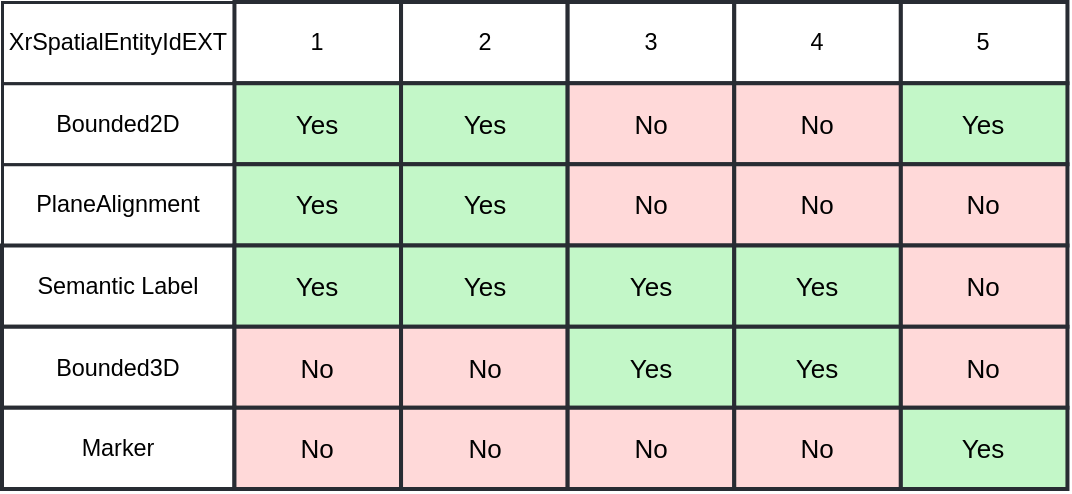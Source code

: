 <mxfile version="20.7.3" type="google"><diagram id="OqBmNoszrp6J5BrUm6HM" name="Page-1"><mxGraphModel dx="1242" dy="785" grid="1" gridSize="10" guides="1" tooltips="1" connect="1" arrows="1" fold="1" page="1" pageScale="1" pageWidth="850" pageHeight="1100" math="0" shadow="0"><root><mxCell id="0"/><mxCell id="1" parent="0"/><mxCell id="UQarhvoz3P1YufZlCV-g-1" value="" style="group;dropTarget=0;pointerEvents=0;html=1;" vertex="1" parent="1"><mxGeometry x="160" y="40" width="417" height="210" as="geometry"/></mxCell><mxCell id="UQarhvoz3P1YufZlCV-g-2" value="XrSpatialEntityIdEXT" style="shape=partialRectangle;html=1;whiteSpace=wrap;connectable=0;fillColor=#ffffff;strokeOpacity=100;verticalAlign=middle;spacing=3.8;strokeColor=#282c33;rounded=1;absoluteArcSize=1;arcSize=9;strokeWidth=1.5;fontSize=11.7;" vertex="1" parent="UQarhvoz3P1YufZlCV-g-1"><mxGeometry width="116.227" height="40.584" as="geometry"/></mxCell><mxCell id="UQarhvoz3P1YufZlCV-g-3" value="1" style="shape=partialRectangle;html=1;whiteSpace=wrap;connectable=0;fillColor=#ffffff;strokeWidth=2;strokeOpacity=100;verticalAlign=middle;spacing=3.8;strokeColor=#282c33;rounded=1;absoluteArcSize=1;arcSize=9;fontSize=11.7;" vertex="1" parent="UQarhvoz3P1YufZlCV-g-1"><mxGeometry x="116.227" width="83.3" height="40.584" as="geometry"/></mxCell><mxCell id="UQarhvoz3P1YufZlCV-g-4" value="2" style="shape=partialRectangle;html=1;whiteSpace=wrap;connectable=0;fillColor=#ffffff;strokeWidth=2;strokeOpacity=100;verticalAlign=middle;spacing=3.8;strokeColor=#282c33;rounded=1;absoluteArcSize=1;arcSize=9;fontSize=11.7;" vertex="1" parent="UQarhvoz3P1YufZlCV-g-1"><mxGeometry x="199.527" width="83.3" height="40.584" as="geometry"/></mxCell><mxCell id="UQarhvoz3P1YufZlCV-g-5" value="3" style="shape=partialRectangle;html=1;whiteSpace=wrap;connectable=0;fillColor=#ffffff;strokeWidth=2;strokeOpacity=100;verticalAlign=middle;spacing=3.8;strokeColor=#282c33;rounded=1;absoluteArcSize=1;arcSize=9;fontSize=11.7;" vertex="1" parent="UQarhvoz3P1YufZlCV-g-1"><mxGeometry x="282.827" width="83.3" height="40.584" as="geometry"/></mxCell><mxCell id="UQarhvoz3P1YufZlCV-g-6" value="4" style="shape=partialRectangle;html=1;whiteSpace=wrap;connectable=0;fillColor=#ffffff;strokeWidth=2;strokeOpacity=100;verticalAlign=middle;spacing=3.8;strokeColor=#282c33;rounded=1;absoluteArcSize=1;arcSize=9;fontSize=11.7;" vertex="1" parent="UQarhvoz3P1YufZlCV-g-1"><mxGeometry x="366.127" width="83.3" height="40.584" as="geometry"/></mxCell><mxCell id="UQarhvoz3P1YufZlCV-g-7" value="5" style="shape=partialRectangle;html=1;whiteSpace=wrap;connectable=0;fillColor=#ffffff;strokeWidth=2;strokeOpacity=100;verticalAlign=middle;spacing=3.8;strokeColor=#282c33;rounded=1;absoluteArcSize=1;arcSize=9;fontSize=11.7;" vertex="1" parent="UQarhvoz3P1YufZlCV-g-1"><mxGeometry x="449.427" width="83.3" height="40.584" as="geometry"/></mxCell><mxCell id="UQarhvoz3P1YufZlCV-g-8" value="Bounded2D" style="shape=partialRectangle;html=1;whiteSpace=wrap;connectable=0;fillColor=#ffffff;strokeOpacity=100;verticalAlign=middle;spacing=3.8;strokeColor=#282c33;rounded=1;absoluteArcSize=1;arcSize=9;strokeWidth=1.5;fontSize=11.7;" vertex="1" parent="UQarhvoz3P1YufZlCV-g-1"><mxGeometry y="40.584" width="116.227" height="40.584" as="geometry"/></mxCell><mxCell id="UQarhvoz3P1YufZlCV-g-9" value="Yes" style="shape=partialRectangle;html=1;whiteSpace=wrap;connectable=0;fillColor=#c3f7c8;strokeWidth=2;strokeOpacity=100;fillOpacity=100;verticalAlign=middle;spacing=3.8;strokeColor=#282c33;rounded=1;absoluteArcSize=1;arcSize=9;fontSize=13;" vertex="1" parent="UQarhvoz3P1YufZlCV-g-1"><mxGeometry x="116.227" y="40.584" width="83.3" height="40.584" as="geometry"/></mxCell><mxCell id="UQarhvoz3P1YufZlCV-g-10" value="Yes" style="shape=partialRectangle;html=1;whiteSpace=wrap;connectable=0;fillColor=#c3f7c8;strokeWidth=2;strokeOpacity=100;fillOpacity=100;verticalAlign=middle;spacing=3.8;strokeColor=#282c33;rounded=1;absoluteArcSize=1;arcSize=9;fontSize=13;" vertex="1" parent="UQarhvoz3P1YufZlCV-g-1"><mxGeometry x="199.527" y="40.584" width="83.3" height="40.584" as="geometry"/></mxCell><mxCell id="UQarhvoz3P1YufZlCV-g-11" value="No" style="shape=partialRectangle;html=1;whiteSpace=wrap;connectable=0;fillColor=#ffd9d9;strokeWidth=2;strokeOpacity=100;fillOpacity=100;verticalAlign=middle;spacing=3.8;strokeColor=#282c33;rounded=1;absoluteArcSize=1;arcSize=9;fontSize=13;" vertex="1" parent="UQarhvoz3P1YufZlCV-g-1"><mxGeometry x="282.827" y="40.584" width="83.3" height="40.584" as="geometry"/></mxCell><mxCell id="UQarhvoz3P1YufZlCV-g-12" value="No" style="shape=partialRectangle;html=1;whiteSpace=wrap;connectable=0;fillColor=#ffd9d9;strokeWidth=2;strokeOpacity=100;fillOpacity=100;verticalAlign=middle;spacing=3.8;strokeColor=#282c33;rounded=1;absoluteArcSize=1;arcSize=9;fontSize=13;" vertex="1" parent="UQarhvoz3P1YufZlCV-g-1"><mxGeometry x="366.127" y="40.584" width="83.3" height="40.584" as="geometry"/></mxCell><mxCell id="UQarhvoz3P1YufZlCV-g-13" value="Yes" style="shape=partialRectangle;html=1;whiteSpace=wrap;connectable=0;fillColor=#c3f7c8;strokeWidth=2;strokeOpacity=100;fillOpacity=100;verticalAlign=middle;spacing=3.8;strokeColor=#282c33;rounded=1;absoluteArcSize=1;arcSize=9;fontSize=13;" vertex="1" parent="UQarhvoz3P1YufZlCV-g-1"><mxGeometry x="449.427" y="40.584" width="83.3" height="40.584" as="geometry"/></mxCell><mxCell id="UQarhvoz3P1YufZlCV-g-14" value="PlaneAlignment" style="shape=partialRectangle;html=1;whiteSpace=wrap;connectable=0;fillColor=#ffffff;strokeOpacity=100;verticalAlign=middle;spacing=3.8;strokeColor=#282c33;rounded=1;absoluteArcSize=1;arcSize=9;strokeWidth=1.5;fontSize=11.7;" vertex="1" parent="UQarhvoz3P1YufZlCV-g-1"><mxGeometry y="81.168" width="116.227" height="40.584" as="geometry"/></mxCell><mxCell id="UQarhvoz3P1YufZlCV-g-15" value="Yes" style="shape=partialRectangle;html=1;whiteSpace=wrap;connectable=0;fillColor=#c3f7c8;strokeWidth=2;strokeOpacity=100;fillOpacity=100;verticalAlign=middle;spacing=3.8;strokeColor=#282c33;rounded=1;absoluteArcSize=1;arcSize=9;fontSize=13;" vertex="1" parent="UQarhvoz3P1YufZlCV-g-1"><mxGeometry x="116.227" y="81.168" width="83.3" height="40.584" as="geometry"/></mxCell><mxCell id="UQarhvoz3P1YufZlCV-g-16" value="Yes" style="shape=partialRectangle;html=1;whiteSpace=wrap;connectable=0;fillColor=#c3f7c8;strokeWidth=2;strokeOpacity=100;fillOpacity=100;verticalAlign=middle;spacing=3.8;strokeColor=#282c33;rounded=1;absoluteArcSize=1;arcSize=9;fontSize=13;" vertex="1" parent="UQarhvoz3P1YufZlCV-g-1"><mxGeometry x="199.527" y="81.168" width="83.3" height="40.584" as="geometry"/></mxCell><mxCell id="UQarhvoz3P1YufZlCV-g-17" value="No" style="shape=partialRectangle;html=1;whiteSpace=wrap;connectable=0;fillColor=#ffd9d9;strokeWidth=2;strokeOpacity=100;fillOpacity=100;verticalAlign=middle;spacing=3.8;strokeColor=#282c33;rounded=1;absoluteArcSize=1;arcSize=9;fontSize=13;" vertex="1" parent="UQarhvoz3P1YufZlCV-g-1"><mxGeometry x="282.827" y="81.168" width="83.3" height="40.584" as="geometry"/></mxCell><mxCell id="UQarhvoz3P1YufZlCV-g-18" value="No" style="shape=partialRectangle;html=1;whiteSpace=wrap;connectable=0;fillColor=#ffd9d9;strokeWidth=2;strokeOpacity=100;fillOpacity=100;verticalAlign=middle;spacing=3.8;strokeColor=#282c33;rounded=1;absoluteArcSize=1;arcSize=9;fontSize=13;" vertex="1" parent="UQarhvoz3P1YufZlCV-g-1"><mxGeometry x="366.127" y="81.168" width="83.3" height="40.584" as="geometry"/></mxCell><mxCell id="UQarhvoz3P1YufZlCV-g-19" value="No" style="shape=partialRectangle;html=1;whiteSpace=wrap;connectable=0;fillColor=#ffd9d9;strokeWidth=2;strokeOpacity=100;fillOpacity=100;verticalAlign=middle;spacing=3.8;strokeColor=#282c33;rounded=1;absoluteArcSize=1;arcSize=9;fontSize=13;" vertex="1" parent="UQarhvoz3P1YufZlCV-g-1"><mxGeometry x="449.427" y="81.168" width="83.3" height="40.584" as="geometry"/></mxCell><mxCell id="UQarhvoz3P1YufZlCV-g-20" value="Semantic Label" style="shape=partialRectangle;html=1;whiteSpace=wrap;connectable=0;fillColor=#ffffff;strokeWidth=2;strokeOpacity=100;verticalAlign=middle;spacing=3.8;strokeColor=#282c33;rounded=1;absoluteArcSize=1;arcSize=9;fontSize=11.7;" vertex="1" parent="UQarhvoz3P1YufZlCV-g-1"><mxGeometry y="121.752" width="116.227" height="40.584" as="geometry"/></mxCell><mxCell id="UQarhvoz3P1YufZlCV-g-21" value="Yes" style="shape=partialRectangle;html=1;whiteSpace=wrap;connectable=0;fillColor=#c3f7c8;strokeWidth=2;strokeOpacity=100;fillOpacity=100;verticalAlign=middle;spacing=3.8;strokeColor=#282c33;rounded=1;absoluteArcSize=1;arcSize=9;fontSize=13;" vertex="1" parent="UQarhvoz3P1YufZlCV-g-1"><mxGeometry x="116.227" y="121.752" width="83.3" height="40.584" as="geometry"/></mxCell><mxCell id="UQarhvoz3P1YufZlCV-g-22" value="Yes" style="shape=partialRectangle;html=1;whiteSpace=wrap;connectable=0;fillColor=#c3f7c8;strokeWidth=2;strokeOpacity=100;fillOpacity=100;verticalAlign=middle;spacing=3.8;strokeColor=#282c33;rounded=1;absoluteArcSize=1;arcSize=9;fontSize=13;" vertex="1" parent="UQarhvoz3P1YufZlCV-g-1"><mxGeometry x="199.527" y="121.752" width="83.3" height="40.584" as="geometry"/></mxCell><mxCell id="UQarhvoz3P1YufZlCV-g-23" value="Yes" style="shape=partialRectangle;html=1;whiteSpace=wrap;connectable=0;fillColor=#c3f7c8;strokeWidth=2;strokeOpacity=100;fillOpacity=100;verticalAlign=middle;spacing=3.8;strokeColor=#282c33;rounded=1;absoluteArcSize=1;arcSize=9;fontSize=13;" vertex="1" parent="UQarhvoz3P1YufZlCV-g-1"><mxGeometry x="282.827" y="121.752" width="83.3" height="40.584" as="geometry"/></mxCell><mxCell id="UQarhvoz3P1YufZlCV-g-24" value="Yes" style="shape=partialRectangle;html=1;whiteSpace=wrap;connectable=0;fillColor=#c3f7c8;strokeWidth=2;strokeOpacity=100;fillOpacity=100;verticalAlign=middle;spacing=3.8;strokeColor=#282c33;rounded=1;absoluteArcSize=1;arcSize=9;fontSize=13;" vertex="1" parent="UQarhvoz3P1YufZlCV-g-1"><mxGeometry x="366.127" y="121.752" width="83.3" height="40.584" as="geometry"/></mxCell><mxCell id="UQarhvoz3P1YufZlCV-g-25" value="No" style="shape=partialRectangle;html=1;whiteSpace=wrap;connectable=0;fillColor=#ffd9d9;strokeWidth=2;strokeOpacity=100;fillOpacity=100;verticalAlign=middle;spacing=3.8;strokeColor=#282c33;rounded=1;absoluteArcSize=1;arcSize=9;fontSize=13;" vertex="1" parent="UQarhvoz3P1YufZlCV-g-1"><mxGeometry x="449.427" y="121.752" width="83.3" height="40.584" as="geometry"/></mxCell><mxCell id="UQarhvoz3P1YufZlCV-g-26" value=" Bounded3D" style="shape=partialRectangle;html=1;whiteSpace=wrap;connectable=0;fillColor=#ffffff;strokeWidth=2;strokeOpacity=100;verticalAlign=middle;spacing=3.8;strokeColor=#282c33;rounded=1;absoluteArcSize=1;arcSize=9;fontSize=11.7;" vertex="1" parent="UQarhvoz3P1YufZlCV-g-1"><mxGeometry y="162.335" width="116.227" height="40.584" as="geometry"/></mxCell><mxCell id="UQarhvoz3P1YufZlCV-g-27" value="No" style="shape=partialRectangle;html=1;whiteSpace=wrap;connectable=0;fillColor=#ffd9d9;strokeWidth=2;strokeOpacity=100;fillOpacity=100;verticalAlign=middle;spacing=3.8;strokeColor=#282c33;rounded=1;absoluteArcSize=1;arcSize=9;fontSize=13;" vertex="1" parent="UQarhvoz3P1YufZlCV-g-1"><mxGeometry x="116.227" y="162.335" width="83.3" height="40.584" as="geometry"/></mxCell><mxCell id="UQarhvoz3P1YufZlCV-g-28" value="No" style="shape=partialRectangle;html=1;whiteSpace=wrap;connectable=0;fillColor=#ffd9d9;strokeWidth=2;strokeOpacity=100;fillOpacity=100;verticalAlign=middle;spacing=3.8;strokeColor=#282c33;rounded=1;absoluteArcSize=1;arcSize=9;fontSize=13;" vertex="1" parent="UQarhvoz3P1YufZlCV-g-1"><mxGeometry x="199.527" y="162.335" width="83.3" height="40.584" as="geometry"/></mxCell><mxCell id="UQarhvoz3P1YufZlCV-g-29" value="Yes" style="shape=partialRectangle;html=1;whiteSpace=wrap;connectable=0;fillColor=#c3f7c8;strokeWidth=2;strokeOpacity=100;fillOpacity=100;verticalAlign=middle;spacing=3.8;strokeColor=#282c33;rounded=1;absoluteArcSize=1;arcSize=9;fontSize=13;" vertex="1" parent="UQarhvoz3P1YufZlCV-g-1"><mxGeometry x="282.827" y="162.335" width="83.3" height="40.584" as="geometry"/></mxCell><mxCell id="UQarhvoz3P1YufZlCV-g-30" value="Yes" style="shape=partialRectangle;html=1;whiteSpace=wrap;connectable=0;fillColor=#c3f7c8;strokeWidth=2;strokeOpacity=100;fillOpacity=100;verticalAlign=middle;spacing=3.8;strokeColor=#282c33;rounded=1;absoluteArcSize=1;arcSize=9;fontSize=13;" vertex="1" parent="UQarhvoz3P1YufZlCV-g-1"><mxGeometry x="366.127" y="162.335" width="83.3" height="40.584" as="geometry"/></mxCell><mxCell id="UQarhvoz3P1YufZlCV-g-31" value="No" style="shape=partialRectangle;html=1;whiteSpace=wrap;connectable=0;fillColor=#ffd9d9;strokeWidth=2;strokeOpacity=100;fillOpacity=100;verticalAlign=middle;spacing=3.8;strokeColor=#282c33;rounded=1;absoluteArcSize=1;arcSize=9;fontSize=13;" vertex="1" parent="UQarhvoz3P1YufZlCV-g-1"><mxGeometry x="449.427" y="162.335" width="83.3" height="40.584" as="geometry"/></mxCell><mxCell id="UQarhvoz3P1YufZlCV-g-32" value="Marker" style="shape=partialRectangle;html=1;whiteSpace=wrap;connectable=0;fillColor=#ffffff;strokeWidth=2;strokeOpacity=100;verticalAlign=middle;spacing=3.8;strokeColor=#282c33;rounded=1;absoluteArcSize=1;arcSize=9;fontSize=11.7;" vertex="1" parent="UQarhvoz3P1YufZlCV-g-1"><mxGeometry y="202.919" width="116.227" height="40.584" as="geometry"/></mxCell><mxCell id="UQarhvoz3P1YufZlCV-g-33" value="No" style="shape=partialRectangle;html=1;whiteSpace=wrap;connectable=0;fillColor=#ffd9d9;strokeWidth=2;strokeOpacity=100;fillOpacity=100;verticalAlign=middle;spacing=3.8;strokeColor=#282c33;rounded=1;absoluteArcSize=1;arcSize=9;fontSize=13;" vertex="1" parent="UQarhvoz3P1YufZlCV-g-1"><mxGeometry x="116.227" y="202.919" width="83.3" height="40.584" as="geometry"/></mxCell><mxCell id="UQarhvoz3P1YufZlCV-g-34" value="No" style="shape=partialRectangle;html=1;whiteSpace=wrap;connectable=0;fillColor=#ffd9d9;strokeWidth=2;strokeOpacity=100;fillOpacity=100;verticalAlign=middle;spacing=3.8;strokeColor=#282c33;rounded=1;absoluteArcSize=1;arcSize=9;fontSize=13;" vertex="1" parent="UQarhvoz3P1YufZlCV-g-1"><mxGeometry x="199.527" y="202.919" width="83.3" height="40.584" as="geometry"/></mxCell><mxCell id="UQarhvoz3P1YufZlCV-g-35" value="No" style="shape=partialRectangle;html=1;whiteSpace=wrap;connectable=0;fillColor=#ffd9d9;strokeWidth=2;strokeOpacity=100;fillOpacity=100;verticalAlign=middle;spacing=3.8;strokeColor=#282c33;rounded=1;absoluteArcSize=1;arcSize=9;fontSize=13;" vertex="1" parent="UQarhvoz3P1YufZlCV-g-1"><mxGeometry x="282.827" y="202.919" width="83.3" height="40.584" as="geometry"/></mxCell><mxCell id="UQarhvoz3P1YufZlCV-g-36" value="No" style="shape=partialRectangle;html=1;whiteSpace=wrap;connectable=0;fillColor=#ffd9d9;strokeWidth=2;strokeOpacity=100;fillOpacity=100;verticalAlign=middle;spacing=3.8;strokeColor=#282c33;rounded=1;absoluteArcSize=1;arcSize=9;fontSize=13;" vertex="1" parent="UQarhvoz3P1YufZlCV-g-1"><mxGeometry x="366.127" y="202.919" width="83.3" height="40.584" as="geometry"/></mxCell><mxCell id="UQarhvoz3P1YufZlCV-g-37" value="Yes" style="shape=partialRectangle;html=1;whiteSpace=wrap;connectable=0;fillColor=#c3f7c8;strokeWidth=2;strokeOpacity=100;fillOpacity=100;verticalAlign=middle;spacing=3.8;strokeColor=#282c33;rounded=1;absoluteArcSize=1;arcSize=9;fontSize=13;" vertex="1" parent="UQarhvoz3P1YufZlCV-g-1"><mxGeometry x="449.427" y="202.919" width="83.3" height="40.584" as="geometry"/></mxCell></root></mxGraphModel></diagram></mxfile>
